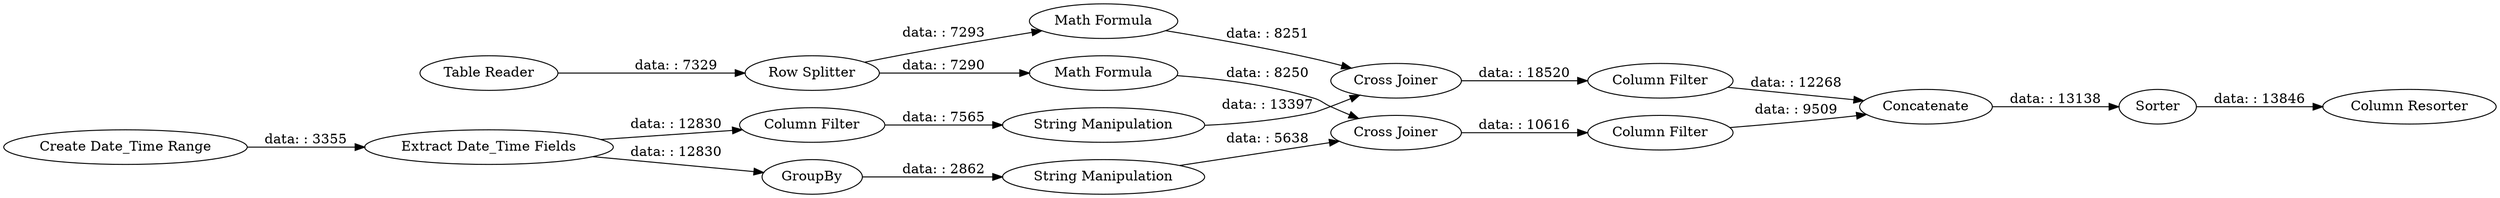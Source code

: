 digraph {
	"-2604631933259693554_4" [label=GroupBy]
	"-2604631933259693554_8" [label="Row Splitter"]
	"-2604631933259693554_6" [label="Column Filter"]
	"-2604631933259693554_17" [label="Column Resorter"]
	"-2604631933259693554_10" [label="Math Formula"]
	"-2604631933259693554_14" [label="Column Filter"]
	"-2604631933259693554_13" [label=Sorter]
	"-2604631933259693554_9" [label="Math Formula"]
	"-2604631933259693554_3" [label="Extract Date_Time Fields"]
	"-2604631933259693554_1" [label="Table Reader"]
	"-2604631933259693554_2" [label="Create Date_Time Range"]
	"-2604631933259693554_11" [label="Cross Joiner"]
	"-2604631933259693554_7" [label="String Manipulation"]
	"-2604631933259693554_5" [label="String Manipulation"]
	"-2604631933259693554_15" [label="Column Filter"]
	"-2604631933259693554_16" [label=Concatenate]
	"-2604631933259693554_12" [label="Cross Joiner"]
	"-2604631933259693554_9" -> "-2604631933259693554_12" [label="data: : 8251"]
	"-2604631933259693554_3" -> "-2604631933259693554_4" [label="data: : 12830"]
	"-2604631933259693554_8" -> "-2604631933259693554_10" [label="data: : 7290"]
	"-2604631933259693554_6" -> "-2604631933259693554_7" [label="data: : 7565"]
	"-2604631933259693554_12" -> "-2604631933259693554_14" [label="data: : 18520"]
	"-2604631933259693554_3" -> "-2604631933259693554_6" [label="data: : 12830"]
	"-2604631933259693554_10" -> "-2604631933259693554_11" [label="data: : 8250"]
	"-2604631933259693554_16" -> "-2604631933259693554_13" [label="data: : 13138"]
	"-2604631933259693554_14" -> "-2604631933259693554_16" [label="data: : 12268"]
	"-2604631933259693554_8" -> "-2604631933259693554_9" [label="data: : 7293"]
	"-2604631933259693554_7" -> "-2604631933259693554_12" [label="data: : 13397"]
	"-2604631933259693554_15" -> "-2604631933259693554_16" [label="data: : 9509"]
	"-2604631933259693554_1" -> "-2604631933259693554_8" [label="data: : 7329"]
	"-2604631933259693554_4" -> "-2604631933259693554_5" [label="data: : 2862"]
	"-2604631933259693554_11" -> "-2604631933259693554_15" [label="data: : 10616"]
	"-2604631933259693554_2" -> "-2604631933259693554_3" [label="data: : 3355"]
	"-2604631933259693554_13" -> "-2604631933259693554_17" [label="data: : 13846"]
	"-2604631933259693554_5" -> "-2604631933259693554_11" [label="data: : 5638"]
	rankdir=LR
}
